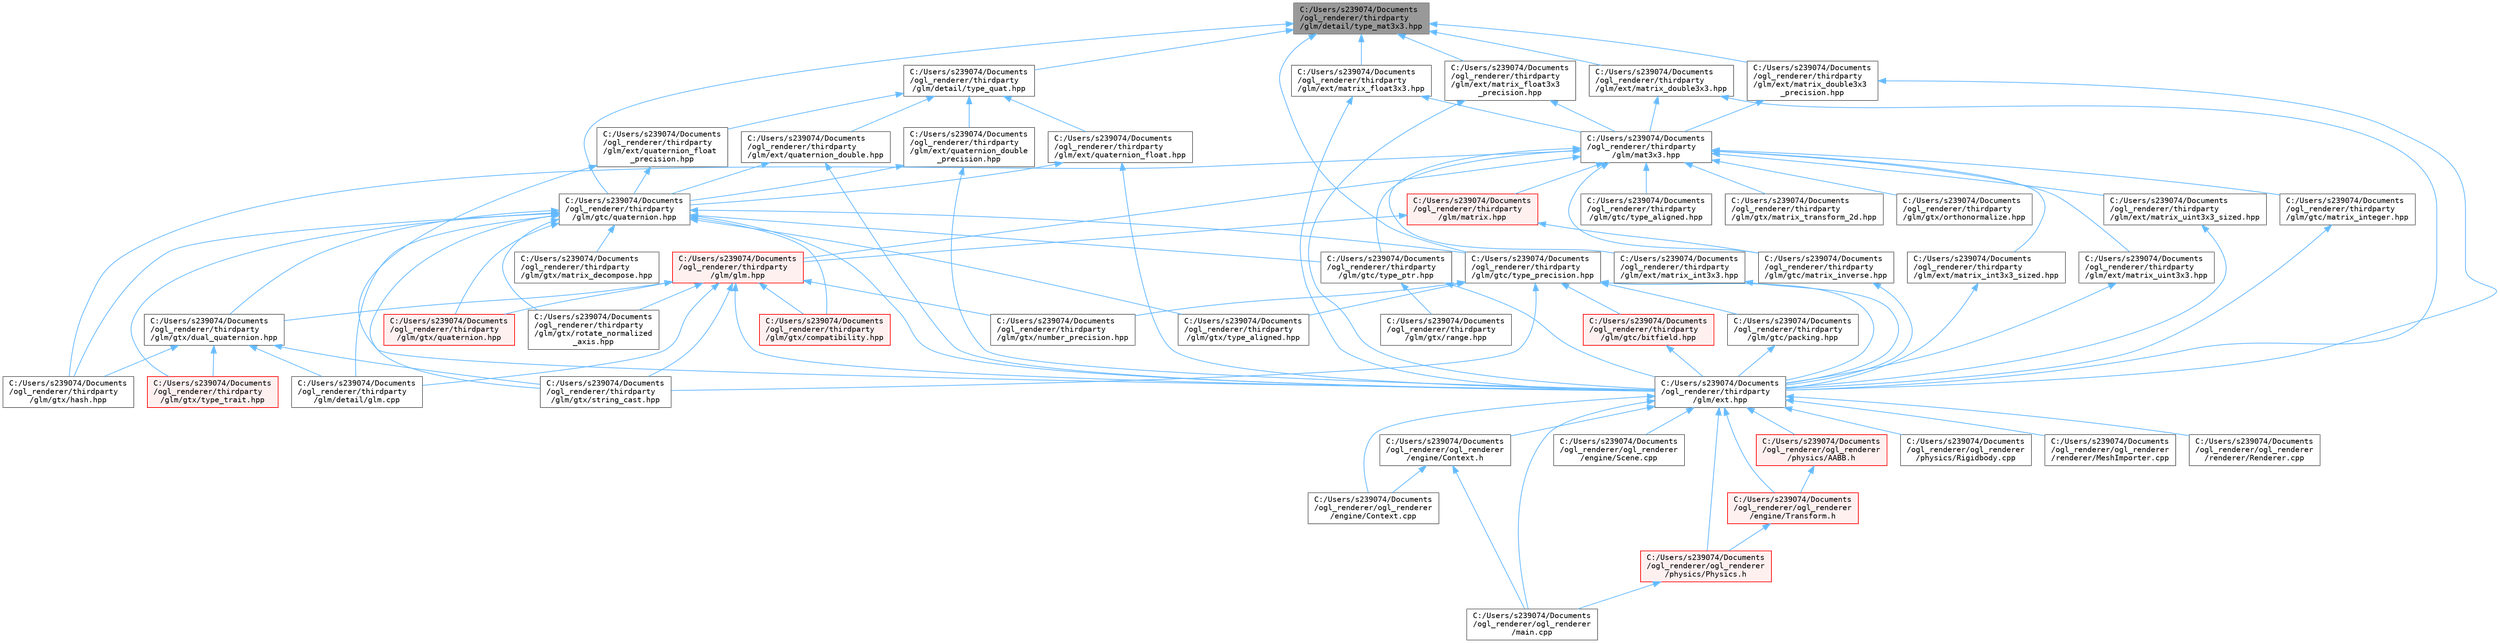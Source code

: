 digraph "C:/Users/s239074/Documents/ogl_renderer/thirdparty/glm/detail/type_mat3x3.hpp"
{
 // LATEX_PDF_SIZE
  bgcolor="transparent";
  edge [fontname=Terminal,fontsize=10,labelfontname=Helvetica,labelfontsize=10];
  node [fontname=Terminal,fontsize=10,shape=box,height=0.2,width=0.4];
  Node1 [label="C:/Users/s239074/Documents\l/ogl_renderer/thirdparty\l/glm/detail/type_mat3x3.hpp",height=0.2,width=0.4,color="gray40", fillcolor="grey60", style="filled", fontcolor="black",tooltip=" "];
  Node1 -> Node2 [dir="back",color="steelblue1",style="solid"];
  Node2 [label="C:/Users/s239074/Documents\l/ogl_renderer/thirdparty\l/glm/detail/type_quat.hpp",height=0.2,width=0.4,color="grey40", fillcolor="white", style="filled",URL="$type__quat_8hpp.html",tooltip=" "];
  Node2 -> Node3 [dir="back",color="steelblue1",style="solid"];
  Node3 [label="C:/Users/s239074/Documents\l/ogl_renderer/thirdparty\l/glm/ext/quaternion_double.hpp",height=0.2,width=0.4,color="grey40", fillcolor="white", style="filled",URL="$quaternion__double_8hpp.html",tooltip=" "];
  Node3 -> Node4 [dir="back",color="steelblue1",style="solid"];
  Node4 [label="C:/Users/s239074/Documents\l/ogl_renderer/thirdparty\l/glm/ext.hpp",height=0.2,width=0.4,color="grey40", fillcolor="white", style="filled",URL="$ext_8hpp.html",tooltip=" "];
  Node4 -> Node5 [dir="back",color="steelblue1",style="solid"];
  Node5 [label="C:/Users/s239074/Documents\l/ogl_renderer/ogl_renderer\l/engine/Context.cpp",height=0.2,width=0.4,color="grey40", fillcolor="white", style="filled",URL="$_context_8cpp.html",tooltip=" "];
  Node4 -> Node6 [dir="back",color="steelblue1",style="solid"];
  Node6 [label="C:/Users/s239074/Documents\l/ogl_renderer/ogl_renderer\l/engine/Context.h",height=0.2,width=0.4,color="grey40", fillcolor="white", style="filled",URL="$_context_8h.html",tooltip=" "];
  Node6 -> Node5 [dir="back",color="steelblue1",style="solid"];
  Node6 -> Node7 [dir="back",color="steelblue1",style="solid"];
  Node7 [label="C:/Users/s239074/Documents\l/ogl_renderer/ogl_renderer\l/main.cpp",height=0.2,width=0.4,color="grey40", fillcolor="white", style="filled",URL="$main_8cpp.html",tooltip=" "];
  Node4 -> Node8 [dir="back",color="steelblue1",style="solid"];
  Node8 [label="C:/Users/s239074/Documents\l/ogl_renderer/ogl_renderer\l/engine/Scene.cpp",height=0.2,width=0.4,color="grey40", fillcolor="white", style="filled",URL="$_scene_8cpp.html",tooltip=" "];
  Node4 -> Node9 [dir="back",color="steelblue1",style="solid"];
  Node9 [label="C:/Users/s239074/Documents\l/ogl_renderer/ogl_renderer\l/engine/Transform.h",height=0.2,width=0.4,color="red", fillcolor="#FFF0F0", style="filled",URL="$_transform_8h.html",tooltip=" "];
  Node9 -> Node16 [dir="back",color="steelblue1",style="solid"];
  Node16 [label="C:/Users/s239074/Documents\l/ogl_renderer/ogl_renderer\l/physics/Physics.h",height=0.2,width=0.4,color="red", fillcolor="#FFF0F0", style="filled",URL="$_physics_8h.html",tooltip=" "];
  Node16 -> Node7 [dir="back",color="steelblue1",style="solid"];
  Node4 -> Node7 [dir="back",color="steelblue1",style="solid"];
  Node4 -> Node23 [dir="back",color="steelblue1",style="solid"];
  Node23 [label="C:/Users/s239074/Documents\l/ogl_renderer/ogl_renderer\l/physics/AABB.h",height=0.2,width=0.4,color="red", fillcolor="#FFF0F0", style="filled",URL="$ogl__renderer_2physics_2_a_a_b_b_8h.html",tooltip=" "];
  Node23 -> Node9 [dir="back",color="steelblue1",style="solid"];
  Node4 -> Node16 [dir="back",color="steelblue1",style="solid"];
  Node4 -> Node20 [dir="back",color="steelblue1",style="solid"];
  Node20 [label="C:/Users/s239074/Documents\l/ogl_renderer/ogl_renderer\l/physics/Rigidbody.cpp",height=0.2,width=0.4,color="grey40", fillcolor="white", style="filled",URL="$_rigidbody_8cpp.html",tooltip=" "];
  Node4 -> Node24 [dir="back",color="steelblue1",style="solid"];
  Node24 [label="C:/Users/s239074/Documents\l/ogl_renderer/ogl_renderer\l/renderer/MeshImporter.cpp",height=0.2,width=0.4,color="grey40", fillcolor="white", style="filled",URL="$_mesh_importer_8cpp.html",tooltip=" "];
  Node4 -> Node25 [dir="back",color="steelblue1",style="solid"];
  Node25 [label="C:/Users/s239074/Documents\l/ogl_renderer/ogl_renderer\l/renderer/Renderer.cpp",height=0.2,width=0.4,color="grey40", fillcolor="white", style="filled",URL="$_renderer_8cpp.html",tooltip=" "];
  Node3 -> Node26 [dir="back",color="steelblue1",style="solid"];
  Node26 [label="C:/Users/s239074/Documents\l/ogl_renderer/thirdparty\l/glm/gtc/quaternion.hpp",height=0.2,width=0.4,color="grey40", fillcolor="white", style="filled",URL="$gtc_2quaternion_8hpp.html",tooltip=" "];
  Node26 -> Node27 [dir="back",color="steelblue1",style="solid"];
  Node27 [label="C:/Users/s239074/Documents\l/ogl_renderer/thirdparty\l/glm/detail/glm.cpp",height=0.2,width=0.4,color="grey40", fillcolor="white", style="filled",URL="$glm_8cpp.html",tooltip=" "];
  Node26 -> Node4 [dir="back",color="steelblue1",style="solid"];
  Node26 -> Node28 [dir="back",color="steelblue1",style="solid"];
  Node28 [label="C:/Users/s239074/Documents\l/ogl_renderer/thirdparty\l/glm/gtc/type_precision.hpp",height=0.2,width=0.4,color="grey40", fillcolor="white", style="filled",URL="$type__precision_8hpp.html",tooltip=" "];
  Node28 -> Node4 [dir="back",color="steelblue1",style="solid"];
  Node28 -> Node29 [dir="back",color="steelblue1",style="solid"];
  Node29 [label="C:/Users/s239074/Documents\l/ogl_renderer/thirdparty\l/glm/gtc/bitfield.hpp",height=0.2,width=0.4,color="red", fillcolor="#FFF0F0", style="filled",URL="$bitfield_8hpp.html",tooltip=" "];
  Node29 -> Node4 [dir="back",color="steelblue1",style="solid"];
  Node28 -> Node31 [dir="back",color="steelblue1",style="solid"];
  Node31 [label="C:/Users/s239074/Documents\l/ogl_renderer/thirdparty\l/glm/gtc/packing.hpp",height=0.2,width=0.4,color="grey40", fillcolor="white", style="filled",URL="$gtc_2packing_8hpp.html",tooltip=" "];
  Node31 -> Node4 [dir="back",color="steelblue1",style="solid"];
  Node28 -> Node32 [dir="back",color="steelblue1",style="solid"];
  Node32 [label="C:/Users/s239074/Documents\l/ogl_renderer/thirdparty\l/glm/gtx/number_precision.hpp",height=0.2,width=0.4,color="grey40", fillcolor="white", style="filled",URL="$number__precision_8hpp.html",tooltip=" "];
  Node28 -> Node33 [dir="back",color="steelblue1",style="solid"];
  Node33 [label="C:/Users/s239074/Documents\l/ogl_renderer/thirdparty\l/glm/gtx/string_cast.hpp",height=0.2,width=0.4,color="grey40", fillcolor="white", style="filled",URL="$string__cast_8hpp.html",tooltip=" "];
  Node28 -> Node34 [dir="back",color="steelblue1",style="solid"];
  Node34 [label="C:/Users/s239074/Documents\l/ogl_renderer/thirdparty\l/glm/gtx/type_aligned.hpp",height=0.2,width=0.4,color="grey40", fillcolor="white", style="filled",URL="$gtx_2type__aligned_8hpp.html",tooltip=" "];
  Node26 -> Node35 [dir="back",color="steelblue1",style="solid"];
  Node35 [label="C:/Users/s239074/Documents\l/ogl_renderer/thirdparty\l/glm/gtc/type_ptr.hpp",height=0.2,width=0.4,color="grey40", fillcolor="white", style="filled",URL="$type__ptr_8hpp.html",tooltip=" "];
  Node35 -> Node4 [dir="back",color="steelblue1",style="solid"];
  Node35 -> Node36 [dir="back",color="steelblue1",style="solid"];
  Node36 [label="C:/Users/s239074/Documents\l/ogl_renderer/thirdparty\l/glm/gtx/range.hpp",height=0.2,width=0.4,color="grey40", fillcolor="white", style="filled",URL="$range_8hpp.html",tooltip=" "];
  Node26 -> Node37 [dir="back",color="steelblue1",style="solid"];
  Node37 [label="C:/Users/s239074/Documents\l/ogl_renderer/thirdparty\l/glm/gtx/compatibility.hpp",height=0.2,width=0.4,color="red", fillcolor="#FFF0F0", style="filled",URL="$compatibility_8hpp.html",tooltip=" "];
  Node26 -> Node40 [dir="back",color="steelblue1",style="solid"];
  Node40 [label="C:/Users/s239074/Documents\l/ogl_renderer/thirdparty\l/glm/gtx/dual_quaternion.hpp",height=0.2,width=0.4,color="grey40", fillcolor="white", style="filled",URL="$dual__quaternion_8hpp.html",tooltip=" "];
  Node40 -> Node27 [dir="back",color="steelblue1",style="solid"];
  Node40 -> Node41 [dir="back",color="steelblue1",style="solid"];
  Node41 [label="C:/Users/s239074/Documents\l/ogl_renderer/thirdparty\l/glm/gtx/hash.hpp",height=0.2,width=0.4,color="grey40", fillcolor="white", style="filled",URL="$hash_8hpp.html",tooltip=" "];
  Node40 -> Node33 [dir="back",color="steelblue1",style="solid"];
  Node40 -> Node42 [dir="back",color="steelblue1",style="solid"];
  Node42 [label="C:/Users/s239074/Documents\l/ogl_renderer/thirdparty\l/glm/gtx/type_trait.hpp",height=0.2,width=0.4,color="red", fillcolor="#FFF0F0", style="filled",URL="$type__trait_8hpp.html",tooltip=" "];
  Node26 -> Node41 [dir="back",color="steelblue1",style="solid"];
  Node26 -> Node45 [dir="back",color="steelblue1",style="solid"];
  Node45 [label="C:/Users/s239074/Documents\l/ogl_renderer/thirdparty\l/glm/gtx/matrix_decompose.hpp",height=0.2,width=0.4,color="grey40", fillcolor="white", style="filled",URL="$matrix__decompose_8hpp.html",tooltip=" "];
  Node26 -> Node46 [dir="back",color="steelblue1",style="solid"];
  Node46 [label="C:/Users/s239074/Documents\l/ogl_renderer/thirdparty\l/glm/gtx/quaternion.hpp",height=0.2,width=0.4,color="red", fillcolor="#FFF0F0", style="filled",URL="$gtx_2quaternion_8hpp.html",tooltip=" "];
  Node26 -> Node49 [dir="back",color="steelblue1",style="solid"];
  Node49 [label="C:/Users/s239074/Documents\l/ogl_renderer/thirdparty\l/glm/gtx/rotate_normalized\l_axis.hpp",height=0.2,width=0.4,color="grey40", fillcolor="white", style="filled",URL="$rotate__normalized__axis_8hpp.html",tooltip=" "];
  Node26 -> Node33 [dir="back",color="steelblue1",style="solid"];
  Node26 -> Node34 [dir="back",color="steelblue1",style="solid"];
  Node26 -> Node42 [dir="back",color="steelblue1",style="solid"];
  Node2 -> Node50 [dir="back",color="steelblue1",style="solid"];
  Node50 [label="C:/Users/s239074/Documents\l/ogl_renderer/thirdparty\l/glm/ext/quaternion_double\l_precision.hpp",height=0.2,width=0.4,color="grey40", fillcolor="white", style="filled",URL="$quaternion__double__precision_8hpp.html",tooltip=" "];
  Node50 -> Node4 [dir="back",color="steelblue1",style="solid"];
  Node50 -> Node26 [dir="back",color="steelblue1",style="solid"];
  Node2 -> Node51 [dir="back",color="steelblue1",style="solid"];
  Node51 [label="C:/Users/s239074/Documents\l/ogl_renderer/thirdparty\l/glm/ext/quaternion_float.hpp",height=0.2,width=0.4,color="grey40", fillcolor="white", style="filled",URL="$quaternion__float_8hpp.html",tooltip=" "];
  Node51 -> Node4 [dir="back",color="steelblue1",style="solid"];
  Node51 -> Node26 [dir="back",color="steelblue1",style="solid"];
  Node2 -> Node52 [dir="back",color="steelblue1",style="solid"];
  Node52 [label="C:/Users/s239074/Documents\l/ogl_renderer/thirdparty\l/glm/ext/quaternion_float\l_precision.hpp",height=0.2,width=0.4,color="grey40", fillcolor="white", style="filled",URL="$quaternion__float__precision_8hpp.html",tooltip=" "];
  Node52 -> Node4 [dir="back",color="steelblue1",style="solid"];
  Node52 -> Node26 [dir="back",color="steelblue1",style="solid"];
  Node1 -> Node53 [dir="back",color="steelblue1",style="solid"];
  Node53 [label="C:/Users/s239074/Documents\l/ogl_renderer/thirdparty\l/glm/ext/matrix_double3x3.hpp",height=0.2,width=0.4,color="grey40", fillcolor="white", style="filled",URL="$matrix__double3x3_8hpp.html",tooltip=" "];
  Node53 -> Node4 [dir="back",color="steelblue1",style="solid"];
  Node53 -> Node54 [dir="back",color="steelblue1",style="solid"];
  Node54 [label="C:/Users/s239074/Documents\l/ogl_renderer/thirdparty\l/glm/mat3x3.hpp",height=0.2,width=0.4,color="grey40", fillcolor="white", style="filled",URL="$mat3x3_8hpp.html",tooltip=" "];
  Node54 -> Node55 [dir="back",color="steelblue1",style="solid"];
  Node55 [label="C:/Users/s239074/Documents\l/ogl_renderer/thirdparty\l/glm/ext/matrix_int3x3.hpp",height=0.2,width=0.4,color="grey40", fillcolor="white", style="filled",URL="$matrix__int3x3_8hpp.html",tooltip=" "];
  Node55 -> Node4 [dir="back",color="steelblue1",style="solid"];
  Node54 -> Node56 [dir="back",color="steelblue1",style="solid"];
  Node56 [label="C:/Users/s239074/Documents\l/ogl_renderer/thirdparty\l/glm/ext/matrix_int3x3_sized.hpp",height=0.2,width=0.4,color="grey40", fillcolor="white", style="filled",URL="$matrix__int3x3__sized_8hpp.html",tooltip=" "];
  Node56 -> Node4 [dir="back",color="steelblue1",style="solid"];
  Node54 -> Node57 [dir="back",color="steelblue1",style="solid"];
  Node57 [label="C:/Users/s239074/Documents\l/ogl_renderer/thirdparty\l/glm/ext/matrix_uint3x3.hpp",height=0.2,width=0.4,color="grey40", fillcolor="white", style="filled",URL="$matrix__uint3x3_8hpp.html",tooltip=" "];
  Node57 -> Node4 [dir="back",color="steelblue1",style="solid"];
  Node54 -> Node58 [dir="back",color="steelblue1",style="solid"];
  Node58 [label="C:/Users/s239074/Documents\l/ogl_renderer/thirdparty\l/glm/ext/matrix_uint3x3_sized.hpp",height=0.2,width=0.4,color="grey40", fillcolor="white", style="filled",URL="$matrix__uint3x3__sized_8hpp.html",tooltip=" "];
  Node58 -> Node4 [dir="back",color="steelblue1",style="solid"];
  Node54 -> Node59 [dir="back",color="steelblue1",style="solid"];
  Node59 [label="C:/Users/s239074/Documents\l/ogl_renderer/thirdparty\l/glm/glm.hpp",height=0.2,width=0.4,color="red", fillcolor="#FFF0F0", style="filled",URL="$glm_8hpp.html",tooltip=" "];
  Node59 -> Node27 [dir="back",color="steelblue1",style="solid"];
  Node59 -> Node4 [dir="back",color="steelblue1",style="solid"];
  Node59 -> Node37 [dir="back",color="steelblue1",style="solid"];
  Node59 -> Node40 [dir="back",color="steelblue1",style="solid"];
  Node59 -> Node32 [dir="back",color="steelblue1",style="solid"];
  Node59 -> Node46 [dir="back",color="steelblue1",style="solid"];
  Node59 -> Node49 [dir="back",color="steelblue1",style="solid"];
  Node59 -> Node33 [dir="back",color="steelblue1",style="solid"];
  Node54 -> Node102 [dir="back",color="steelblue1",style="solid"];
  Node102 [label="C:/Users/s239074/Documents\l/ogl_renderer/thirdparty\l/glm/gtc/matrix_integer.hpp",height=0.2,width=0.4,color="grey40", fillcolor="white", style="filled",URL="$gtc_2matrix__integer_8hpp.html",tooltip=" "];
  Node102 -> Node4 [dir="back",color="steelblue1",style="solid"];
  Node54 -> Node103 [dir="back",color="steelblue1",style="solid"];
  Node103 [label="C:/Users/s239074/Documents\l/ogl_renderer/thirdparty\l/glm/gtc/matrix_inverse.hpp",height=0.2,width=0.4,color="grey40", fillcolor="white", style="filled",URL="$matrix__inverse_8hpp.html",tooltip=" "];
  Node103 -> Node4 [dir="back",color="steelblue1",style="solid"];
  Node54 -> Node104 [dir="back",color="steelblue1",style="solid"];
  Node104 [label="C:/Users/s239074/Documents\l/ogl_renderer/thirdparty\l/glm/gtc/type_aligned.hpp",height=0.2,width=0.4,color="grey40", fillcolor="white", style="filled",URL="$gtc_2type__aligned_8hpp.html",tooltip=" "];
  Node54 -> Node35 [dir="back",color="steelblue1",style="solid"];
  Node54 -> Node41 [dir="back",color="steelblue1",style="solid"];
  Node54 -> Node105 [dir="back",color="steelblue1",style="solid"];
  Node105 [label="C:/Users/s239074/Documents\l/ogl_renderer/thirdparty\l/glm/gtx/matrix_transform_2d.hpp",height=0.2,width=0.4,color="grey40", fillcolor="white", style="filled",URL="$matrix__transform__2d_8hpp.html",tooltip=" "];
  Node54 -> Node106 [dir="back",color="steelblue1",style="solid"];
  Node106 [label="C:/Users/s239074/Documents\l/ogl_renderer/thirdparty\l/glm/gtx/orthonormalize.hpp",height=0.2,width=0.4,color="grey40", fillcolor="white", style="filled",URL="$orthonormalize_8hpp.html",tooltip=" "];
  Node54 -> Node107 [dir="back",color="steelblue1",style="solid"];
  Node107 [label="C:/Users/s239074/Documents\l/ogl_renderer/thirdparty\l/glm/matrix.hpp",height=0.2,width=0.4,color="red", fillcolor="#FFF0F0", style="filled",URL="$matrix_8hpp.html",tooltip=" "];
  Node107 -> Node59 [dir="back",color="steelblue1",style="solid"];
  Node107 -> Node103 [dir="back",color="steelblue1",style="solid"];
  Node1 -> Node145 [dir="back",color="steelblue1",style="solid"];
  Node145 [label="C:/Users/s239074/Documents\l/ogl_renderer/thirdparty\l/glm/ext/matrix_double3x3\l_precision.hpp",height=0.2,width=0.4,color="grey40", fillcolor="white", style="filled",URL="$matrix__double3x3__precision_8hpp.html",tooltip=" "];
  Node145 -> Node4 [dir="back",color="steelblue1",style="solid"];
  Node145 -> Node54 [dir="back",color="steelblue1",style="solid"];
  Node1 -> Node146 [dir="back",color="steelblue1",style="solid"];
  Node146 [label="C:/Users/s239074/Documents\l/ogl_renderer/thirdparty\l/glm/ext/matrix_float3x3.hpp",height=0.2,width=0.4,color="grey40", fillcolor="white", style="filled",URL="$matrix__float3x3_8hpp.html",tooltip=" "];
  Node146 -> Node4 [dir="back",color="steelblue1",style="solid"];
  Node146 -> Node54 [dir="back",color="steelblue1",style="solid"];
  Node1 -> Node147 [dir="back",color="steelblue1",style="solid"];
  Node147 [label="C:/Users/s239074/Documents\l/ogl_renderer/thirdparty\l/glm/ext/matrix_float3x3\l_precision.hpp",height=0.2,width=0.4,color="grey40", fillcolor="white", style="filled",URL="$matrix__float3x3__precision_8hpp.html",tooltip=" "];
  Node147 -> Node4 [dir="back",color="steelblue1",style="solid"];
  Node147 -> Node54 [dir="back",color="steelblue1",style="solid"];
  Node1 -> Node26 [dir="back",color="steelblue1",style="solid"];
  Node1 -> Node28 [dir="back",color="steelblue1",style="solid"];
}

